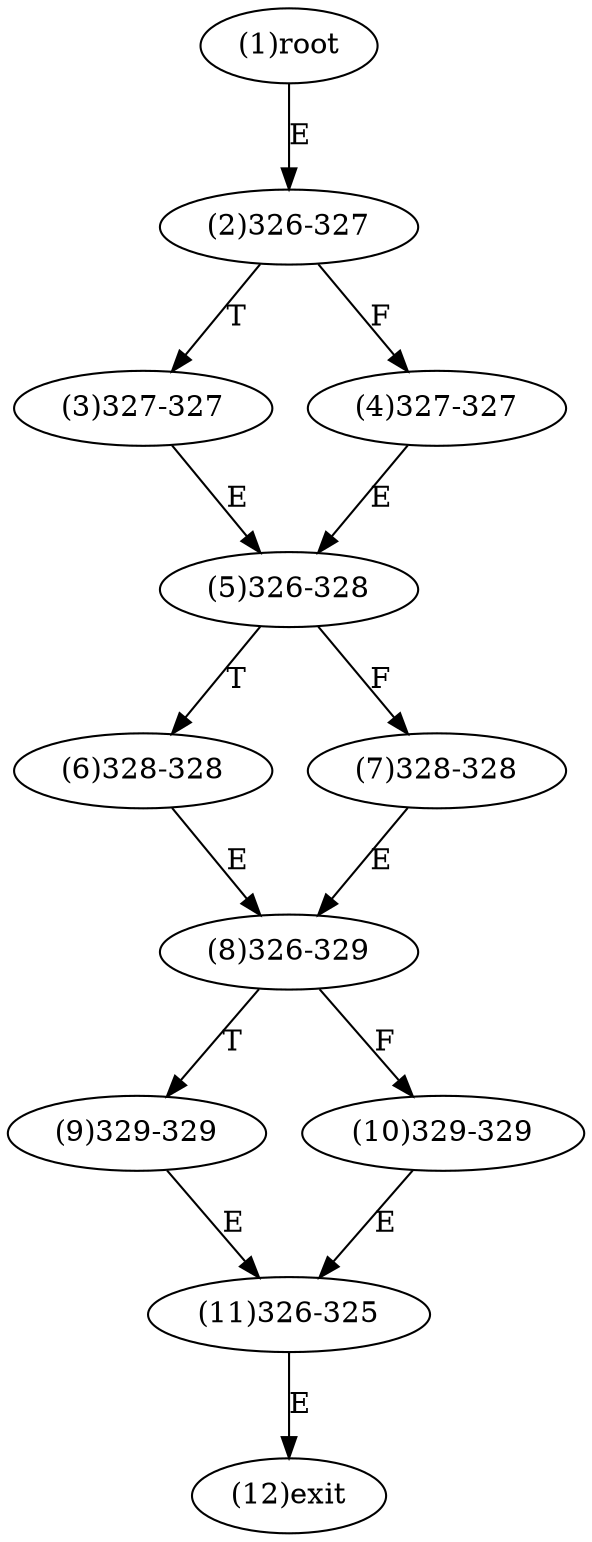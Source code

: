 digraph "" { 
1[ label="(1)root"];
2[ label="(2)326-327"];
3[ label="(3)327-327"];
4[ label="(4)327-327"];
5[ label="(5)326-328"];
6[ label="(6)328-328"];
7[ label="(7)328-328"];
8[ label="(8)326-329"];
9[ label="(9)329-329"];
10[ label="(10)329-329"];
11[ label="(11)326-325"];
12[ label="(12)exit"];
1->2[ label="E"];
2->4[ label="F"];
2->3[ label="T"];
3->5[ label="E"];
4->5[ label="E"];
5->7[ label="F"];
5->6[ label="T"];
6->8[ label="E"];
7->8[ label="E"];
8->10[ label="F"];
8->9[ label="T"];
9->11[ label="E"];
10->11[ label="E"];
11->12[ label="E"];
}